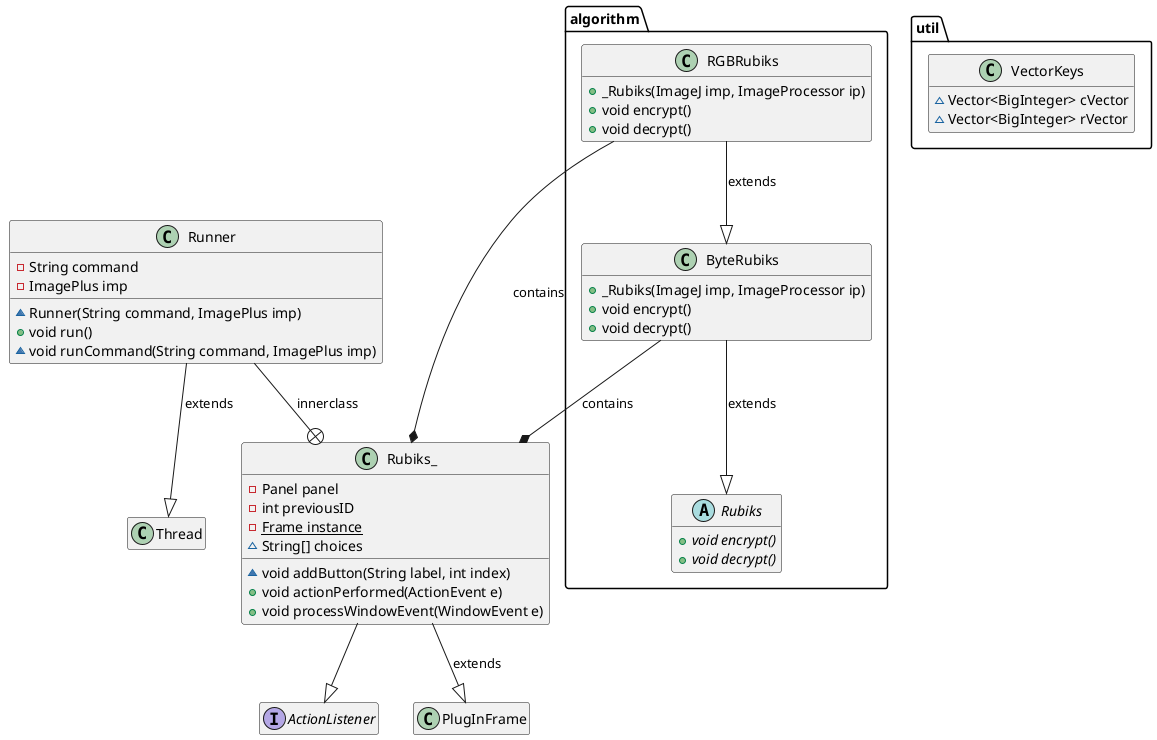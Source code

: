 @startuml
class Rubiks_ {
    - Panel panel
    - int previousID
    {static} - Frame instance
    ~ String[] choices

    ~ void addButton(String label, int index)
    + void actionPerformed(ActionEvent e)
    + void processWindowEvent(WindowEvent e)
}
class Runner {
    - String command
    - ImagePlus imp
    ~Runner(String command, ImagePlus imp)
    + void run()
    ~ void runCommand(String command, ImagePlus imp)

}
class algorithm.ByteRubiks {
    + _Rubiks(ImageJ imp, ImageProcessor ip)
    + void encrypt()
    + void decrypt()

}
class algorithm.RGBRubiks {
    + _Rubiks(ImageJ imp, ImageProcessor ip)
    + void encrypt()
    + void decrypt()

}
class util.VectorKeys {
    ~ Vector<BigInteger> cVector
    ~ Vector<BigInteger> rVector
}
abstract class algorithm.Rubiks {
    {abstract} + void encrypt()
    {abstract} + void decrypt()
}
interface ActionListener
class PlugInFrame
class Thread


algorithm.RGBRubiks --|> algorithm.ByteRubiks  : extends
algorithm.RGBRubiks --* Rubiks_ : contains

algorithm.ByteRubiks --* Rubiks_ : contains
algorithm.ByteRubiks --|> algorithm.Rubiks : extends

Rubiks_ --|> PlugInFrame : extends
Rubiks_ --|> ActionListener

Runner --+ Rubiks_ : innerclass
Runner --|> Thread : extends

hide empty members
@enduml